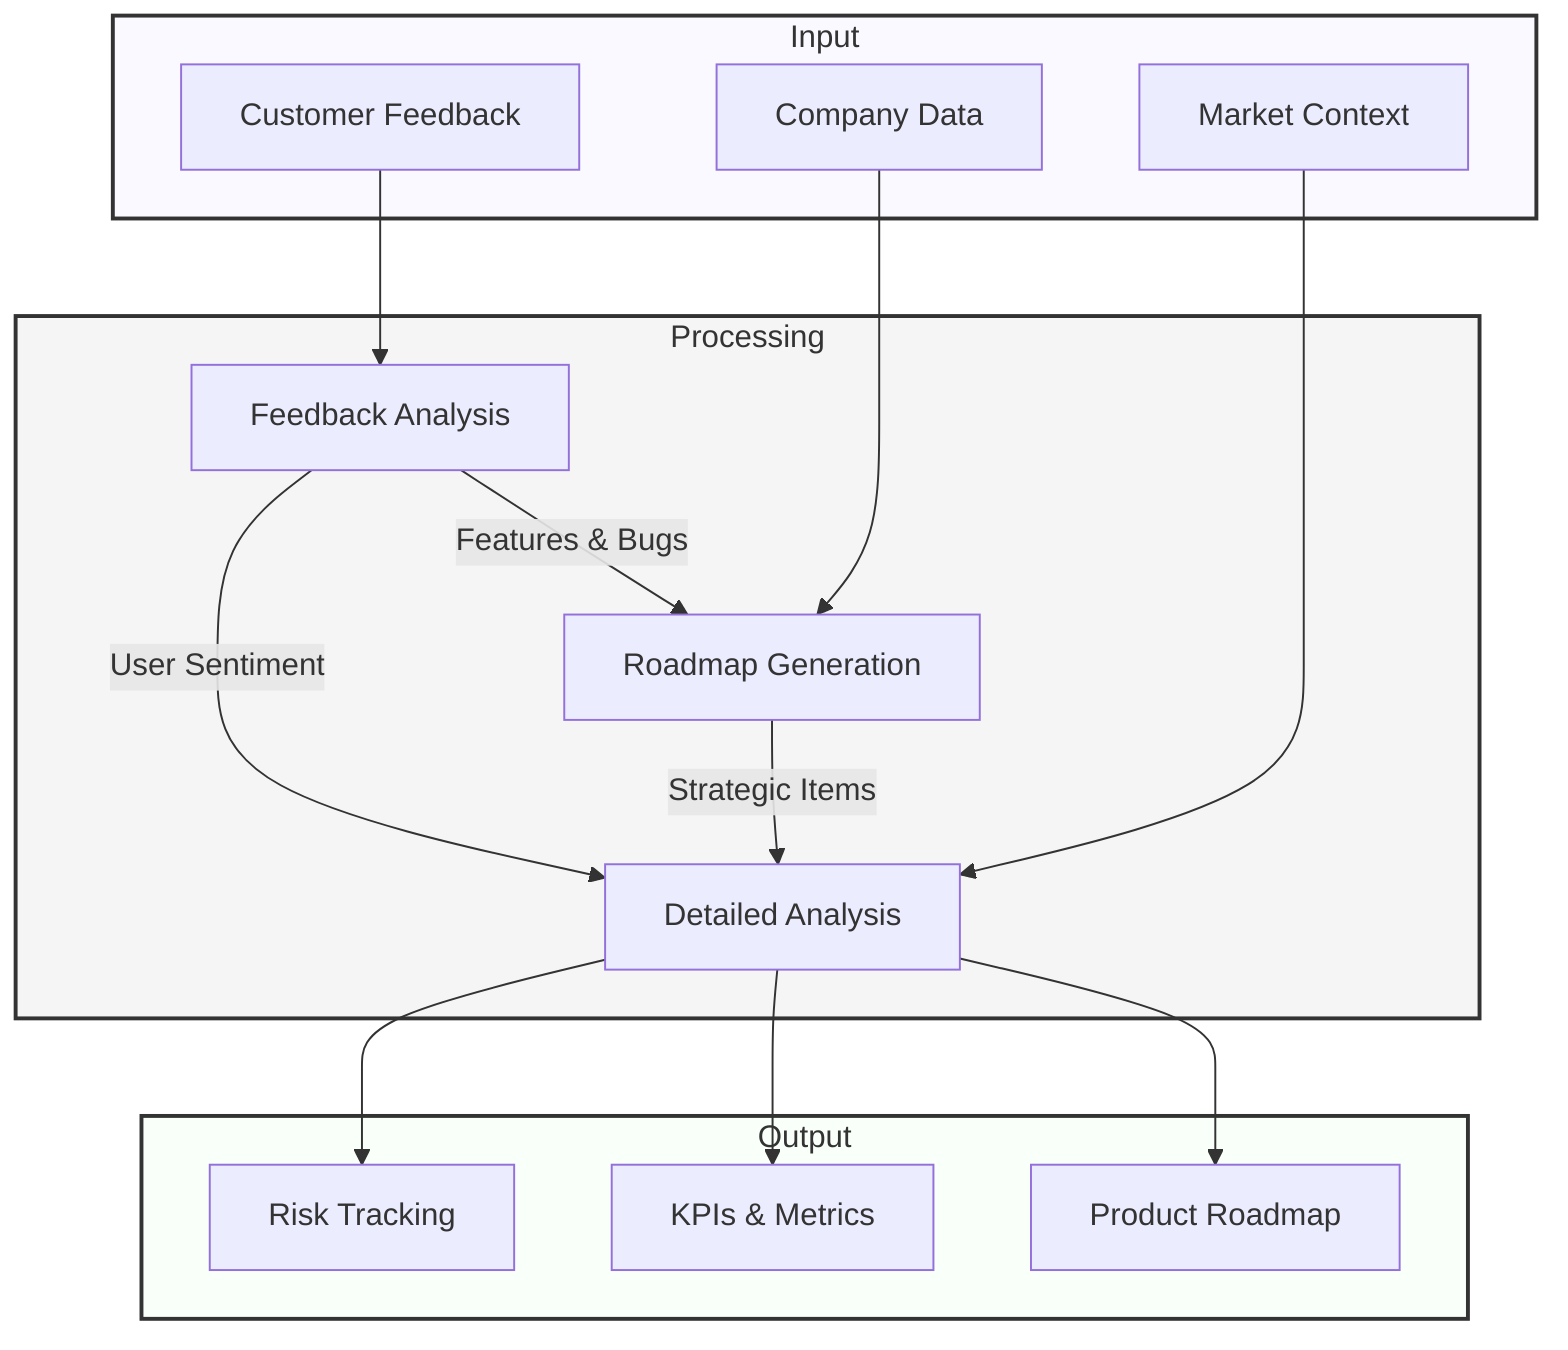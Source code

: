 flowchart TD
subgraph Input
CF[Customer Feedback]
CD[Company Data]
MK[Market Context]
end

    subgraph Processing
        FA[Feedback Analysis]
        RG[Roadmap Generation]
        DA[Detailed Analysis]
    end

    subgraph Output
        RP[Product Roadmap]
        KP[KPIs & Metrics]
        RT[Risk Tracking]
    end

    CF --> FA
    CD --> RG
    MK --> DA

    FA --> |Features & Bugs| RG
    FA --> |User Sentiment| DA
    RG --> |Strategic Items| DA
    
    DA --> RP
    DA --> KP
    DA --> RT

    style Input fill:#f9f9ff,stroke:#333,stroke-width:2px
    style Processing fill:#f5f5f5,stroke:#333,stroke-width:2px
    style Output fill:#f9fff9,stroke:#333,stroke-width:2px